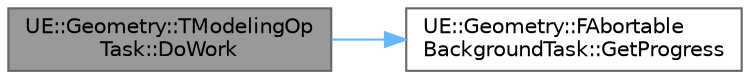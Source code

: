 digraph "UE::Geometry::TModelingOpTask::DoWork"
{
 // INTERACTIVE_SVG=YES
 // LATEX_PDF_SIZE
  bgcolor="transparent";
  edge [fontname=Helvetica,fontsize=10,labelfontname=Helvetica,labelfontsize=10];
  node [fontname=Helvetica,fontsize=10,shape=box,height=0.2,width=0.4];
  rankdir="LR";
  Node1 [id="Node000001",label="UE::Geometry::TModelingOp\lTask::DoWork",height=0.2,width=0.4,color="gray40", fillcolor="grey60", style="filled", fontcolor="black",tooltip=" "];
  Node1 -> Node2 [id="edge1_Node000001_Node000002",color="steelblue1",style="solid",tooltip=" "];
  Node2 [id="Node000002",label="UE::Geometry::FAbortable\lBackgroundTask::GetProgress",height=0.2,width=0.4,color="grey40", fillcolor="white", style="filled",URL="$dd/d94/classUE_1_1Geometry_1_1FAbortableBackgroundTask.html#aebe6fb8ad3f5451d27b28a0fbf1f118a",tooltip=" "];
}
